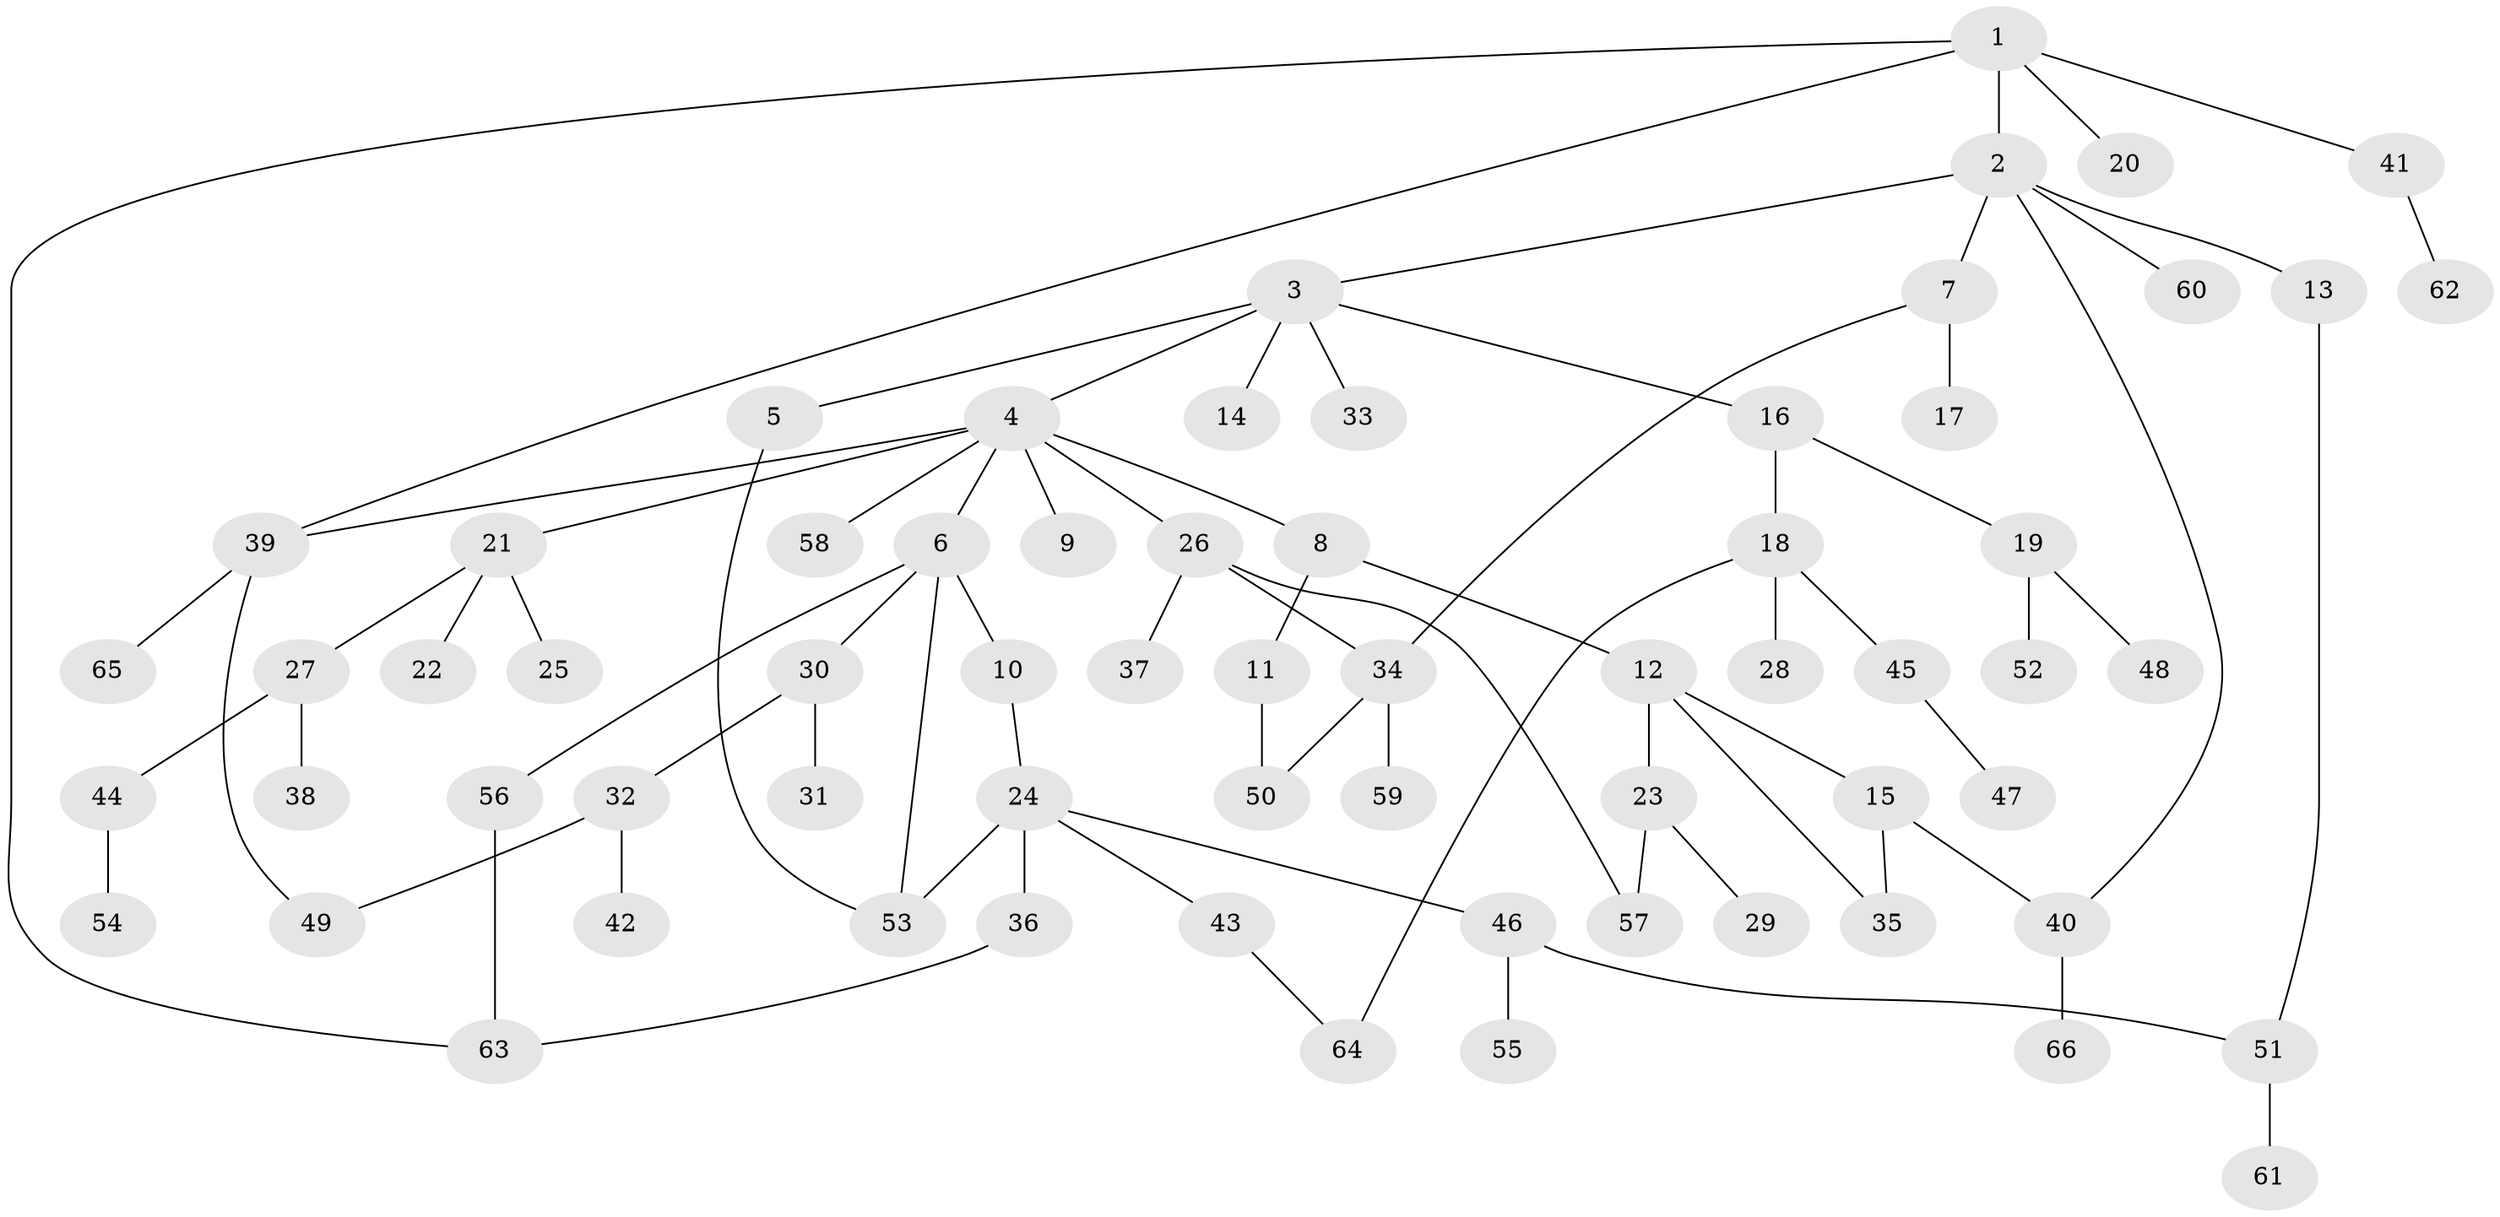 // coarse degree distribution, {3: 0.35, 2: 0.35, 5: 0.15, 1: 0.1, 6: 0.05}
// Generated by graph-tools (version 1.1) at 2025/36/03/04/25 23:36:02]
// undirected, 66 vertices, 78 edges
graph export_dot {
  node [color=gray90,style=filled];
  1;
  2;
  3;
  4;
  5;
  6;
  7;
  8;
  9;
  10;
  11;
  12;
  13;
  14;
  15;
  16;
  17;
  18;
  19;
  20;
  21;
  22;
  23;
  24;
  25;
  26;
  27;
  28;
  29;
  30;
  31;
  32;
  33;
  34;
  35;
  36;
  37;
  38;
  39;
  40;
  41;
  42;
  43;
  44;
  45;
  46;
  47;
  48;
  49;
  50;
  51;
  52;
  53;
  54;
  55;
  56;
  57;
  58;
  59;
  60;
  61;
  62;
  63;
  64;
  65;
  66;
  1 -- 2;
  1 -- 20;
  1 -- 41;
  1 -- 63;
  1 -- 39;
  2 -- 3;
  2 -- 7;
  2 -- 13;
  2 -- 60;
  2 -- 40;
  3 -- 4;
  3 -- 5;
  3 -- 14;
  3 -- 16;
  3 -- 33;
  4 -- 6;
  4 -- 8;
  4 -- 9;
  4 -- 21;
  4 -- 26;
  4 -- 39;
  4 -- 58;
  5 -- 53;
  6 -- 10;
  6 -- 30;
  6 -- 56;
  6 -- 53;
  7 -- 17;
  7 -- 34;
  8 -- 11;
  8 -- 12;
  10 -- 24;
  11 -- 50;
  12 -- 15;
  12 -- 23;
  12 -- 35;
  13 -- 51;
  15 -- 40;
  15 -- 35;
  16 -- 18;
  16 -- 19;
  18 -- 28;
  18 -- 45;
  18 -- 64;
  19 -- 48;
  19 -- 52;
  21 -- 22;
  21 -- 25;
  21 -- 27;
  23 -- 29;
  23 -- 57;
  24 -- 36;
  24 -- 43;
  24 -- 46;
  24 -- 53;
  26 -- 34;
  26 -- 37;
  26 -- 57;
  27 -- 38;
  27 -- 44;
  30 -- 31;
  30 -- 32;
  32 -- 42;
  32 -- 49;
  34 -- 50;
  34 -- 59;
  36 -- 63;
  39 -- 65;
  39 -- 49;
  40 -- 66;
  41 -- 62;
  43 -- 64;
  44 -- 54;
  45 -- 47;
  46 -- 55;
  46 -- 51;
  51 -- 61;
  56 -- 63;
}

